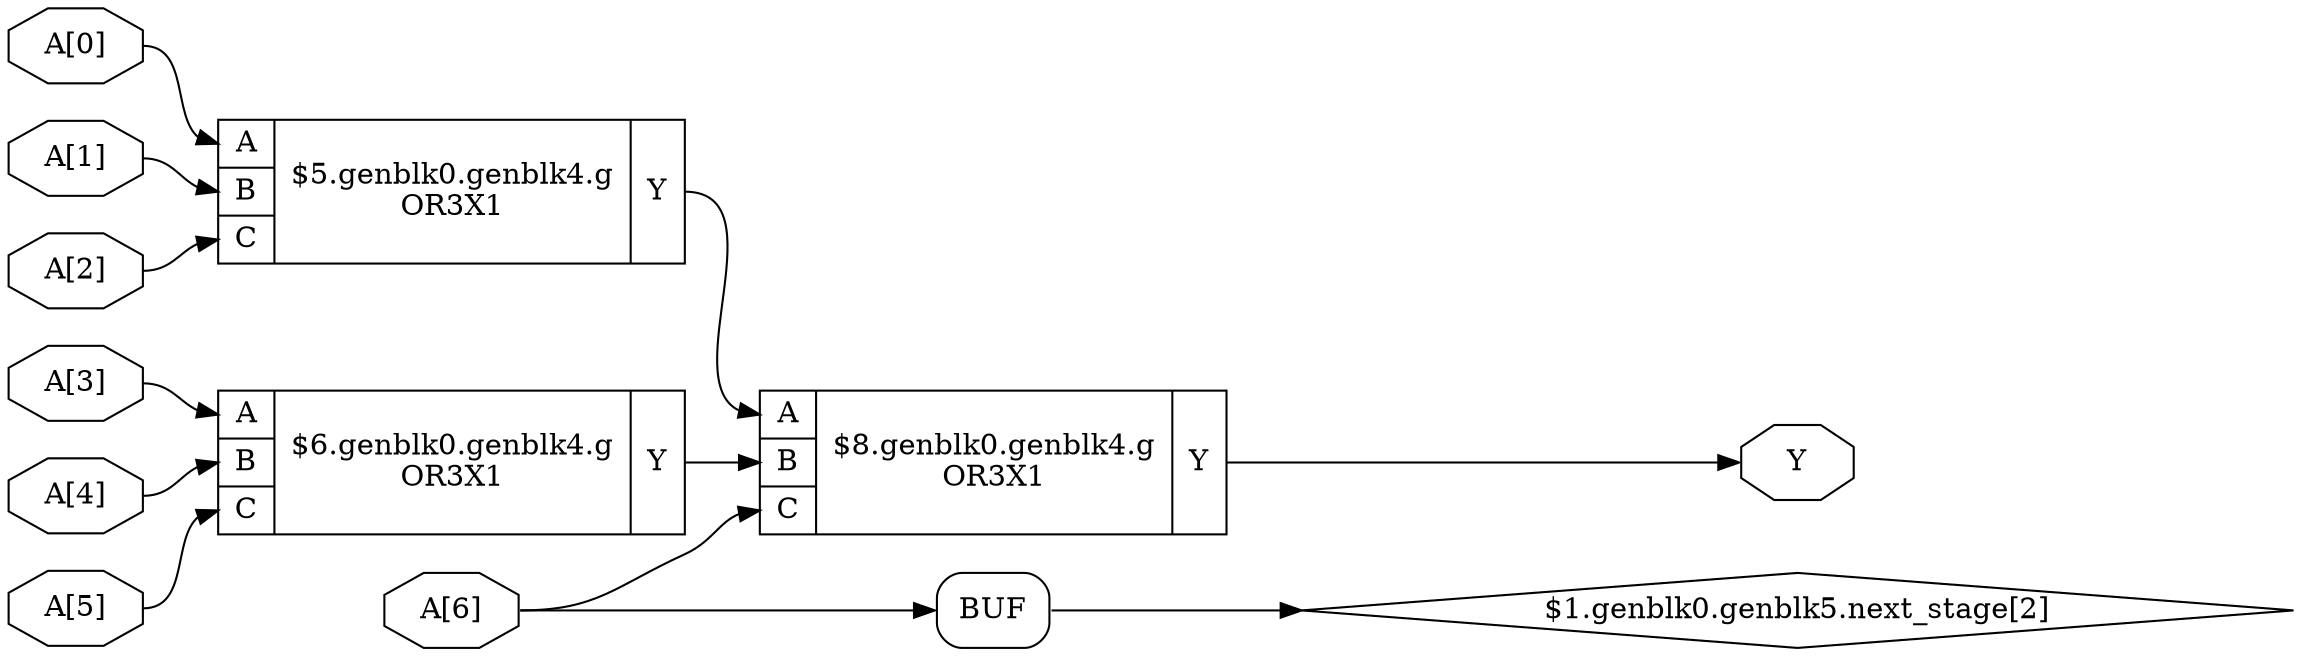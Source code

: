 digraph "test" {
rankdir="LR";
remincross=true;
n1 [ shape=octagon, label="A[4]", color="black", fontcolor="black" ];
n2 [ shape=octagon, label="A[3]", color="black", fontcolor="black" ];
n3 [ shape=octagon, label="A[2]", color="black", fontcolor="black" ];
n4 [ shape=octagon, label="A[1]", color="black", fontcolor="black" ];
n5 [ shape=octagon, label="A[0]", color="black", fontcolor="black" ];
n9 [ shape=octagon, label="A[5]", color="black", fontcolor="black" ];
n10 [ shape=octagon, label="A[6]", color="black", fontcolor="black" ];
n11 [ shape=octagon, label="Y", color="black", fontcolor="black" ];
c15 [ shape=record, label="{{<p12> A|<p13> B|<p14> C}|$5.genblk0.genblk4.g\nOR3X1|{<p11> Y}}" ];
c16 [ shape=record, label="{{<p12> A|<p13> B|<p14> C}|$6.genblk0.genblk4.g\nOR3X1|{<p11> Y}}" ];
c17 [ shape=record, label="{{<p12> A|<p13> B|<p14> C}|$8.genblk0.genblk4.g\nOR3X1|{<p11> Y}}" ];
x0 [shape=box, style=rounded, label="BUF"];
n1:e -> c16:p13:w [color="black", label=""];
n10:e -> c17:p14:w [color="black", label=""];
n10:e -> x0:w:w [color="black", label=""];
c17:p11:e -> n11:w [color="black", label=""];
n2:e -> c16:p12:w [color="black", label=""];
n3:e -> c15:p14:w [color="black", label=""];
n4:e -> c15:p13:w [color="black", label=""];
n5:e -> c15:p12:w [color="black", label=""];
n6 [ shape=diamond, label="$1.genblk0.genblk5.next_stage[2]" ];
x0:e:e -> n6:w [color="black", label=""];
c16:p11:e -> c17:p13:w [color="black", label=""];
c15:p11:e -> c17:p12:w [color="black", label=""];
n9:e -> c16:p14:w [color="black", label=""];
}
